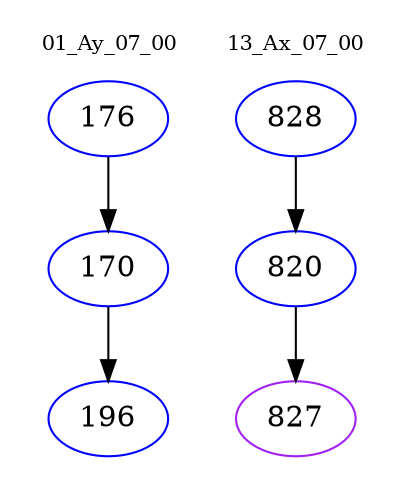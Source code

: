 digraph{
subgraph cluster_0 {
color = white
label = "01_Ay_07_00";
fontsize=10;
T0_176 [label="176", color="blue"]
T0_176 -> T0_170 [color="black"]
T0_170 [label="170", color="blue"]
T0_170 -> T0_196 [color="black"]
T0_196 [label="196", color="blue"]
}
subgraph cluster_1 {
color = white
label = "13_Ax_07_00";
fontsize=10;
T1_828 [label="828", color="blue"]
T1_828 -> T1_820 [color="black"]
T1_820 [label="820", color="blue"]
T1_820 -> T1_827 [color="black"]
T1_827 [label="827", color="purple"]
}
}
